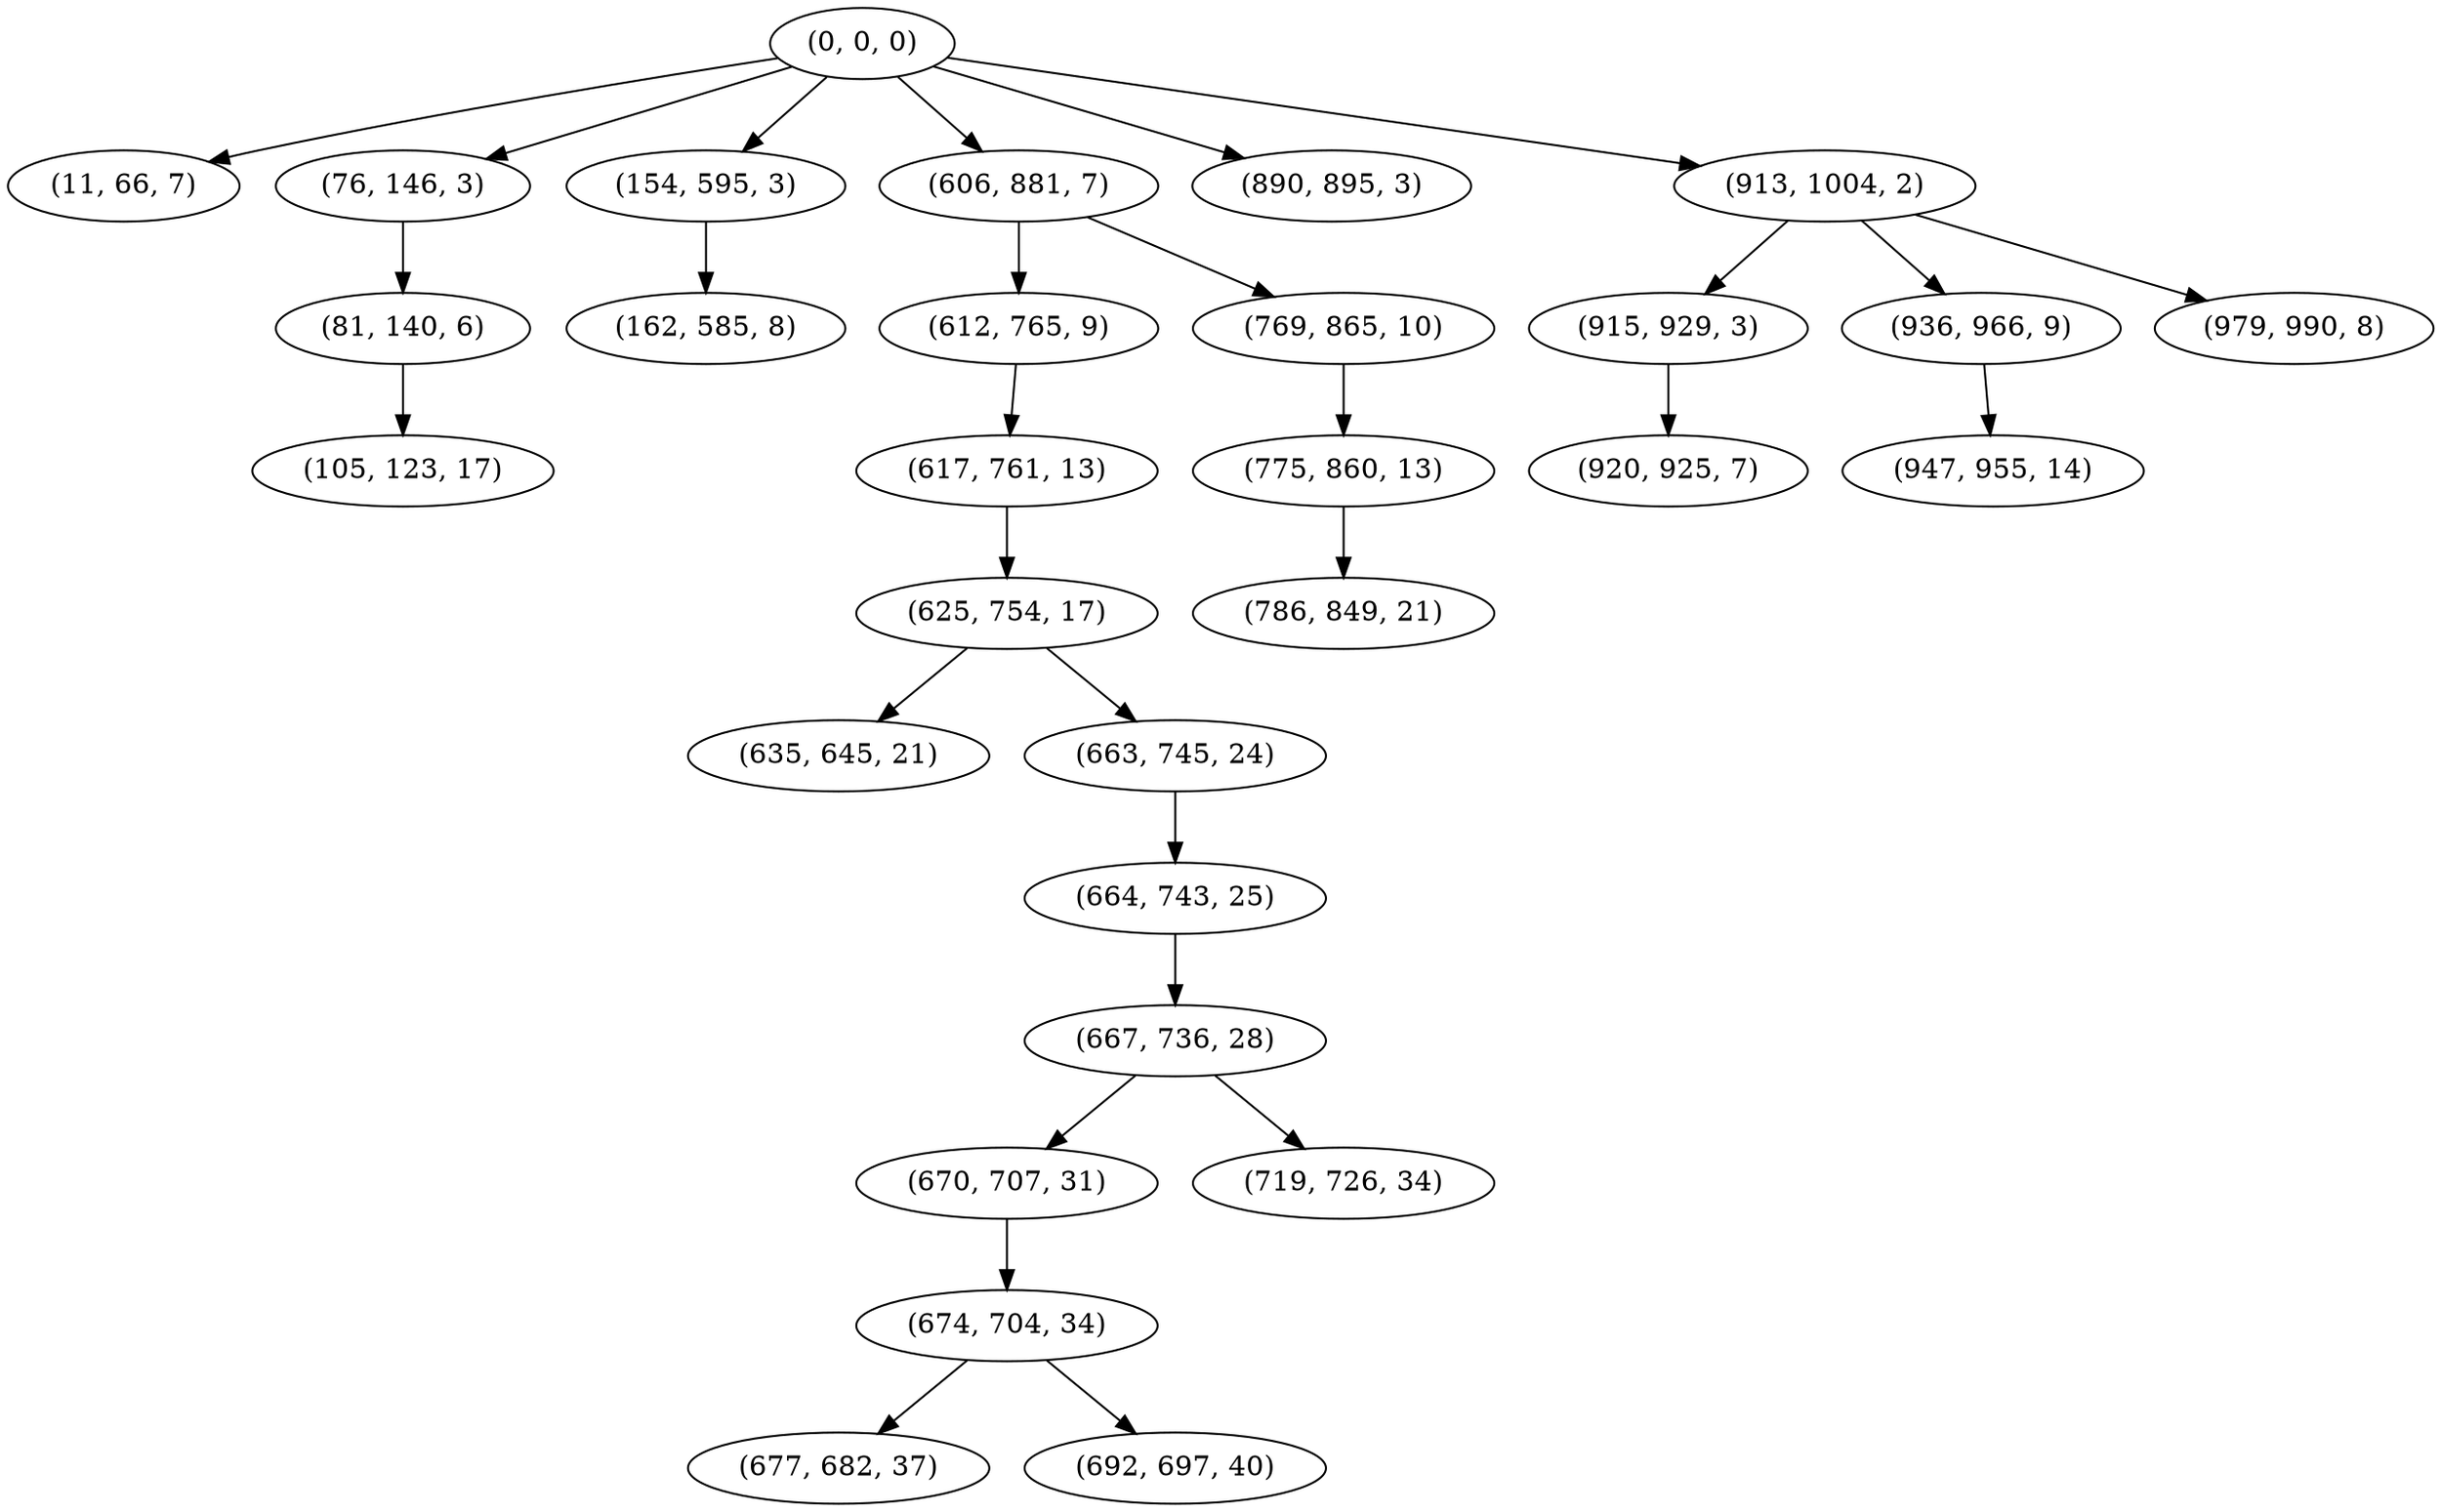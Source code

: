 digraph tree {
    "(0, 0, 0)";
    "(11, 66, 7)";
    "(76, 146, 3)";
    "(81, 140, 6)";
    "(105, 123, 17)";
    "(154, 595, 3)";
    "(162, 585, 8)";
    "(606, 881, 7)";
    "(612, 765, 9)";
    "(617, 761, 13)";
    "(625, 754, 17)";
    "(635, 645, 21)";
    "(663, 745, 24)";
    "(664, 743, 25)";
    "(667, 736, 28)";
    "(670, 707, 31)";
    "(674, 704, 34)";
    "(677, 682, 37)";
    "(692, 697, 40)";
    "(719, 726, 34)";
    "(769, 865, 10)";
    "(775, 860, 13)";
    "(786, 849, 21)";
    "(890, 895, 3)";
    "(913, 1004, 2)";
    "(915, 929, 3)";
    "(920, 925, 7)";
    "(936, 966, 9)";
    "(947, 955, 14)";
    "(979, 990, 8)";
    "(0, 0, 0)" -> "(11, 66, 7)";
    "(0, 0, 0)" -> "(76, 146, 3)";
    "(0, 0, 0)" -> "(154, 595, 3)";
    "(0, 0, 0)" -> "(606, 881, 7)";
    "(0, 0, 0)" -> "(890, 895, 3)";
    "(0, 0, 0)" -> "(913, 1004, 2)";
    "(76, 146, 3)" -> "(81, 140, 6)";
    "(81, 140, 6)" -> "(105, 123, 17)";
    "(154, 595, 3)" -> "(162, 585, 8)";
    "(606, 881, 7)" -> "(612, 765, 9)";
    "(606, 881, 7)" -> "(769, 865, 10)";
    "(612, 765, 9)" -> "(617, 761, 13)";
    "(617, 761, 13)" -> "(625, 754, 17)";
    "(625, 754, 17)" -> "(635, 645, 21)";
    "(625, 754, 17)" -> "(663, 745, 24)";
    "(663, 745, 24)" -> "(664, 743, 25)";
    "(664, 743, 25)" -> "(667, 736, 28)";
    "(667, 736, 28)" -> "(670, 707, 31)";
    "(667, 736, 28)" -> "(719, 726, 34)";
    "(670, 707, 31)" -> "(674, 704, 34)";
    "(674, 704, 34)" -> "(677, 682, 37)";
    "(674, 704, 34)" -> "(692, 697, 40)";
    "(769, 865, 10)" -> "(775, 860, 13)";
    "(775, 860, 13)" -> "(786, 849, 21)";
    "(913, 1004, 2)" -> "(915, 929, 3)";
    "(913, 1004, 2)" -> "(936, 966, 9)";
    "(913, 1004, 2)" -> "(979, 990, 8)";
    "(915, 929, 3)" -> "(920, 925, 7)";
    "(936, 966, 9)" -> "(947, 955, 14)";
}
